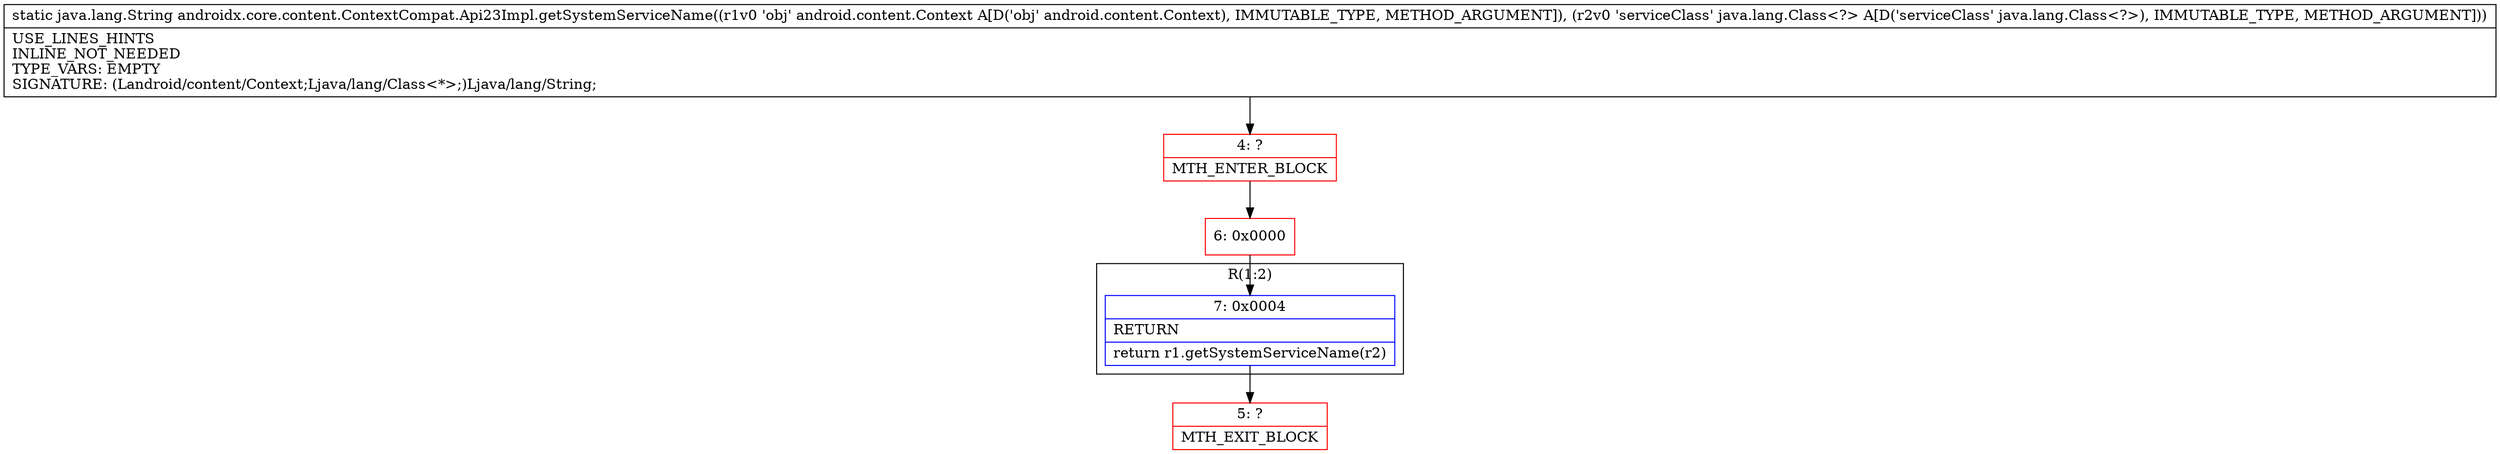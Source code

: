 digraph "CFG forandroidx.core.content.ContextCompat.Api23Impl.getSystemServiceName(Landroid\/content\/Context;Ljava\/lang\/Class;)Ljava\/lang\/String;" {
subgraph cluster_Region_1862037920 {
label = "R(1:2)";
node [shape=record,color=blue];
Node_7 [shape=record,label="{7\:\ 0x0004|RETURN\l|return r1.getSystemServiceName(r2)\l}"];
}
Node_4 [shape=record,color=red,label="{4\:\ ?|MTH_ENTER_BLOCK\l}"];
Node_6 [shape=record,color=red,label="{6\:\ 0x0000}"];
Node_5 [shape=record,color=red,label="{5\:\ ?|MTH_EXIT_BLOCK\l}"];
MethodNode[shape=record,label="{static java.lang.String androidx.core.content.ContextCompat.Api23Impl.getSystemServiceName((r1v0 'obj' android.content.Context A[D('obj' android.content.Context), IMMUTABLE_TYPE, METHOD_ARGUMENT]), (r2v0 'serviceClass' java.lang.Class\<?\> A[D('serviceClass' java.lang.Class\<?\>), IMMUTABLE_TYPE, METHOD_ARGUMENT]))  | USE_LINES_HINTS\lINLINE_NOT_NEEDED\lTYPE_VARS: EMPTY\lSIGNATURE: (Landroid\/content\/Context;Ljava\/lang\/Class\<*\>;)Ljava\/lang\/String;\l}"];
MethodNode -> Node_4;Node_7 -> Node_5;
Node_4 -> Node_6;
Node_6 -> Node_7;
}

